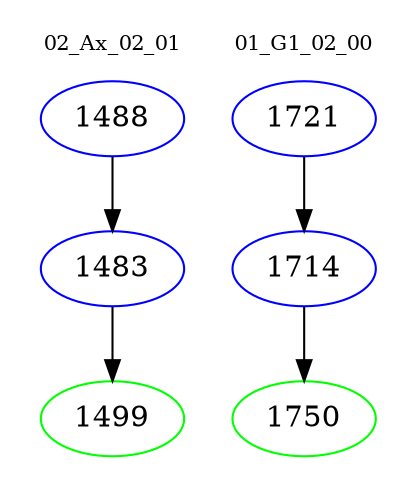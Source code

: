 digraph{
subgraph cluster_0 {
color = white
label = "02_Ax_02_01";
fontsize=10;
T0_1488 [label="1488", color="blue"]
T0_1488 -> T0_1483 [color="black"]
T0_1483 [label="1483", color="blue"]
T0_1483 -> T0_1499 [color="black"]
T0_1499 [label="1499", color="green"]
}
subgraph cluster_1 {
color = white
label = "01_G1_02_00";
fontsize=10;
T1_1721 [label="1721", color="blue"]
T1_1721 -> T1_1714 [color="black"]
T1_1714 [label="1714", color="blue"]
T1_1714 -> T1_1750 [color="black"]
T1_1750 [label="1750", color="green"]
}
}
